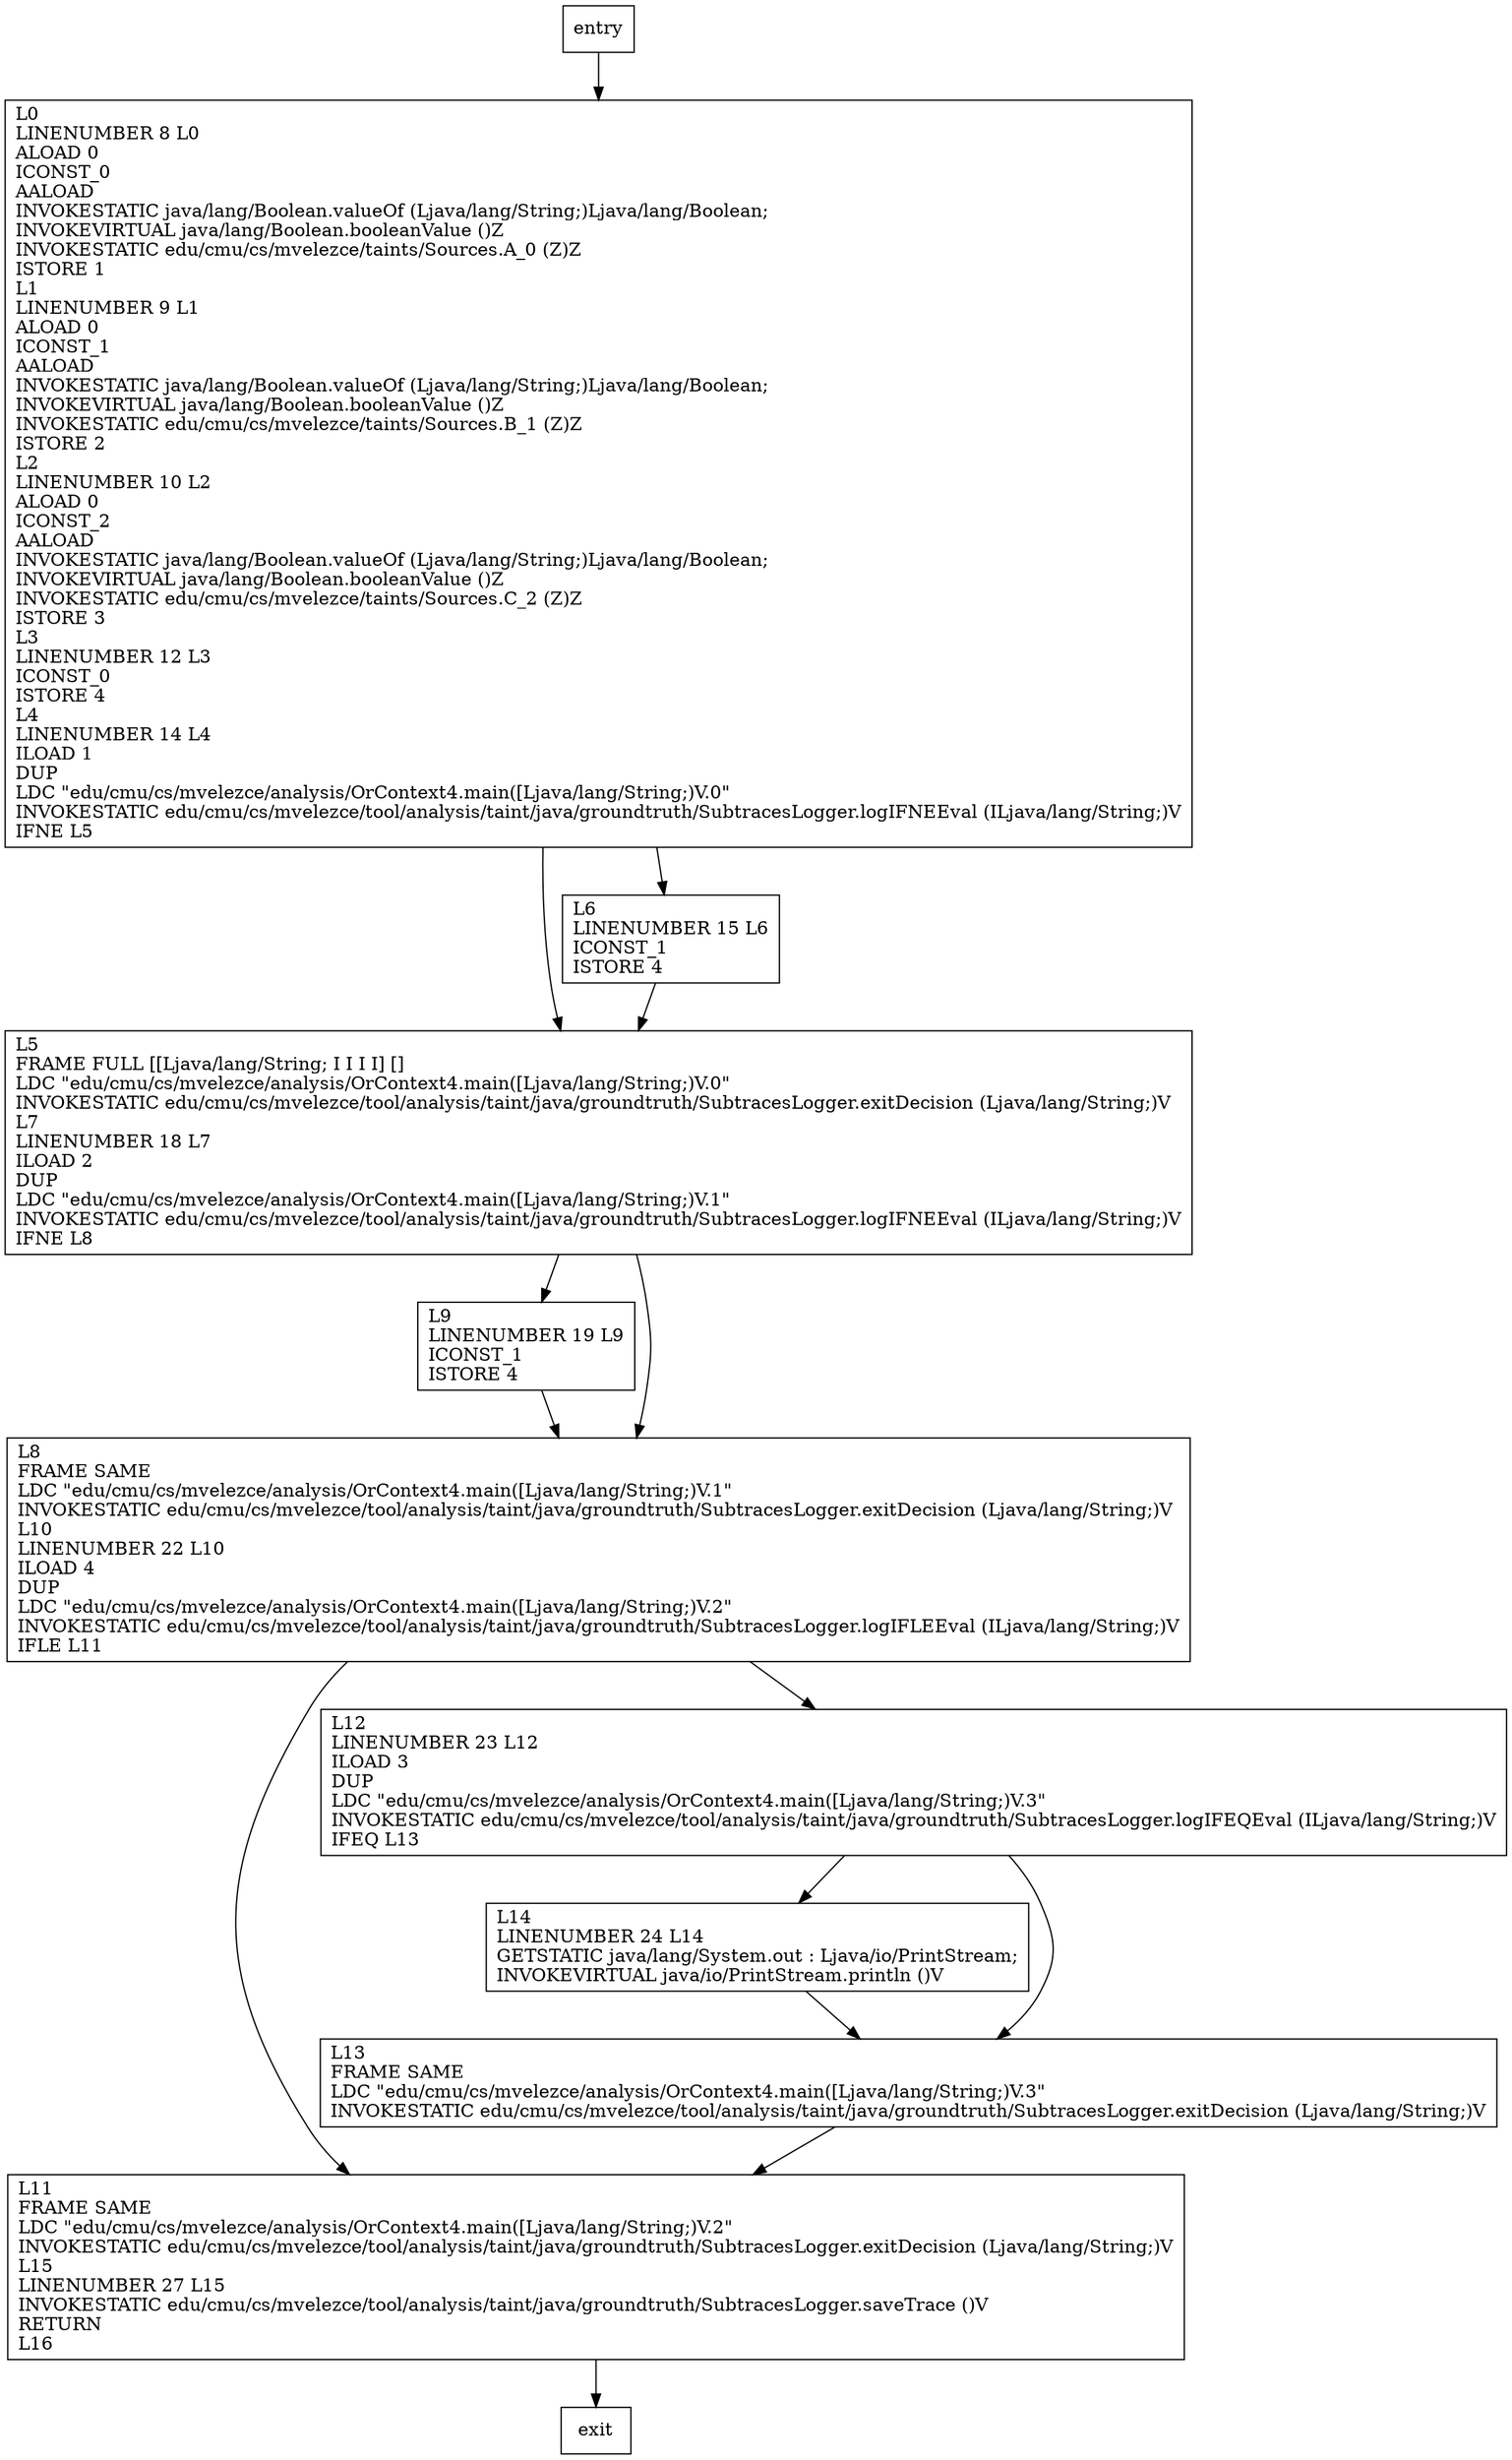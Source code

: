 digraph main {
node [shape=record];
1512297688 [label="L5\lFRAME FULL [[Ljava/lang/String; I I I I] []\lLDC \"edu/cmu/cs/mvelezce/analysis/OrContext4.main([Ljava/lang/String;)V.0\"\lINVOKESTATIC edu/cmu/cs/mvelezce/tool/analysis/taint/java/groundtruth/SubtracesLogger.exitDecision (Ljava/lang/String;)V\lL7\lLINENUMBER 18 L7\lILOAD 2\lDUP\lLDC \"edu/cmu/cs/mvelezce/analysis/OrContext4.main([Ljava/lang/String;)V.1\"\lINVOKESTATIC edu/cmu/cs/mvelezce/tool/analysis/taint/java/groundtruth/SubtracesLogger.logIFNEEval (ILjava/lang/String;)V\lIFNE L8\l"];
2147231966 [label="L9\lLINENUMBER 19 L9\lICONST_1\lISTORE 4\l"];
1936533233 [label="L8\lFRAME SAME\lLDC \"edu/cmu/cs/mvelezce/analysis/OrContext4.main([Ljava/lang/String;)V.1\"\lINVOKESTATIC edu/cmu/cs/mvelezce/tool/analysis/taint/java/groundtruth/SubtracesLogger.exitDecision (Ljava/lang/String;)V\lL10\lLINENUMBER 22 L10\lILOAD 4\lDUP\lLDC \"edu/cmu/cs/mvelezce/analysis/OrContext4.main([Ljava/lang/String;)V.2\"\lINVOKESTATIC edu/cmu/cs/mvelezce/tool/analysis/taint/java/groundtruth/SubtracesLogger.logIFLEEval (ILjava/lang/String;)V\lIFLE L11\l"];
2077361102 [label="L6\lLINENUMBER 15 L6\lICONST_1\lISTORE 4\l"];
415926049 [label="L11\lFRAME SAME\lLDC \"edu/cmu/cs/mvelezce/analysis/OrContext4.main([Ljava/lang/String;)V.2\"\lINVOKESTATIC edu/cmu/cs/mvelezce/tool/analysis/taint/java/groundtruth/SubtracesLogger.exitDecision (Ljava/lang/String;)V\lL15\lLINENUMBER 27 L15\lINVOKESTATIC edu/cmu/cs/mvelezce/tool/analysis/taint/java/groundtruth/SubtracesLogger.saveTrace ()V\lRETURN\lL16\l"];
1492090985 [label="L14\lLINENUMBER 24 L14\lGETSTATIC java/lang/System.out : Ljava/io/PrintStream;\lINVOKEVIRTUAL java/io/PrintStream.println ()V\l"];
1110408307 [label="L13\lFRAME SAME\lLDC \"edu/cmu/cs/mvelezce/analysis/OrContext4.main([Ljava/lang/String;)V.3\"\lINVOKESTATIC edu/cmu/cs/mvelezce/tool/analysis/taint/java/groundtruth/SubtracesLogger.exitDecision (Ljava/lang/String;)V\l"];
1476099276 [label="L0\lLINENUMBER 8 L0\lALOAD 0\lICONST_0\lAALOAD\lINVOKESTATIC java/lang/Boolean.valueOf (Ljava/lang/String;)Ljava/lang/Boolean;\lINVOKEVIRTUAL java/lang/Boolean.booleanValue ()Z\lINVOKESTATIC edu/cmu/cs/mvelezce/taints/Sources.A_0 (Z)Z\lISTORE 1\lL1\lLINENUMBER 9 L1\lALOAD 0\lICONST_1\lAALOAD\lINVOKESTATIC java/lang/Boolean.valueOf (Ljava/lang/String;)Ljava/lang/Boolean;\lINVOKEVIRTUAL java/lang/Boolean.booleanValue ()Z\lINVOKESTATIC edu/cmu/cs/mvelezce/taints/Sources.B_1 (Z)Z\lISTORE 2\lL2\lLINENUMBER 10 L2\lALOAD 0\lICONST_2\lAALOAD\lINVOKESTATIC java/lang/Boolean.valueOf (Ljava/lang/String;)Ljava/lang/Boolean;\lINVOKEVIRTUAL java/lang/Boolean.booleanValue ()Z\lINVOKESTATIC edu/cmu/cs/mvelezce/taints/Sources.C_2 (Z)Z\lISTORE 3\lL3\lLINENUMBER 12 L3\lICONST_0\lISTORE 4\lL4\lLINENUMBER 14 L4\lILOAD 1\lDUP\lLDC \"edu/cmu/cs/mvelezce/analysis/OrContext4.main([Ljava/lang/String;)V.0\"\lINVOKESTATIC edu/cmu/cs/mvelezce/tool/analysis/taint/java/groundtruth/SubtracesLogger.logIFNEEval (ILjava/lang/String;)V\lIFNE L5\l"];
1544226292 [label="L12\lLINENUMBER 23 L12\lILOAD 3\lDUP\lLDC \"edu/cmu/cs/mvelezce/analysis/OrContext4.main([Ljava/lang/String;)V.3\"\lINVOKESTATIC edu/cmu/cs/mvelezce/tool/analysis/taint/java/groundtruth/SubtracesLogger.logIFEQEval (ILjava/lang/String;)V\lIFEQ L13\l"];
entry;
exit;
entry -> 1476099276;
1512297688 -> 2147231966;
1512297688 -> 1936533233;
2147231966 -> 1936533233;
1936533233 -> 415926049;
1936533233 -> 1544226292;
2077361102 -> 1512297688;
415926049 -> exit;
1492090985 -> 1110408307;
1110408307 -> 415926049;
1476099276 -> 1512297688;
1476099276 -> 2077361102;
1544226292 -> 1492090985;
1544226292 -> 1110408307;
}
